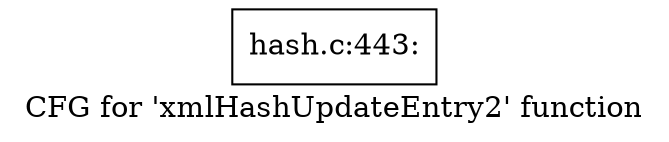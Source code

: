 digraph "CFG for 'xmlHashUpdateEntry2' function" {
	label="CFG for 'xmlHashUpdateEntry2' function";

	Node0x55c4696b1b60 [shape=record,label="{hash.c:443:}"];
}
